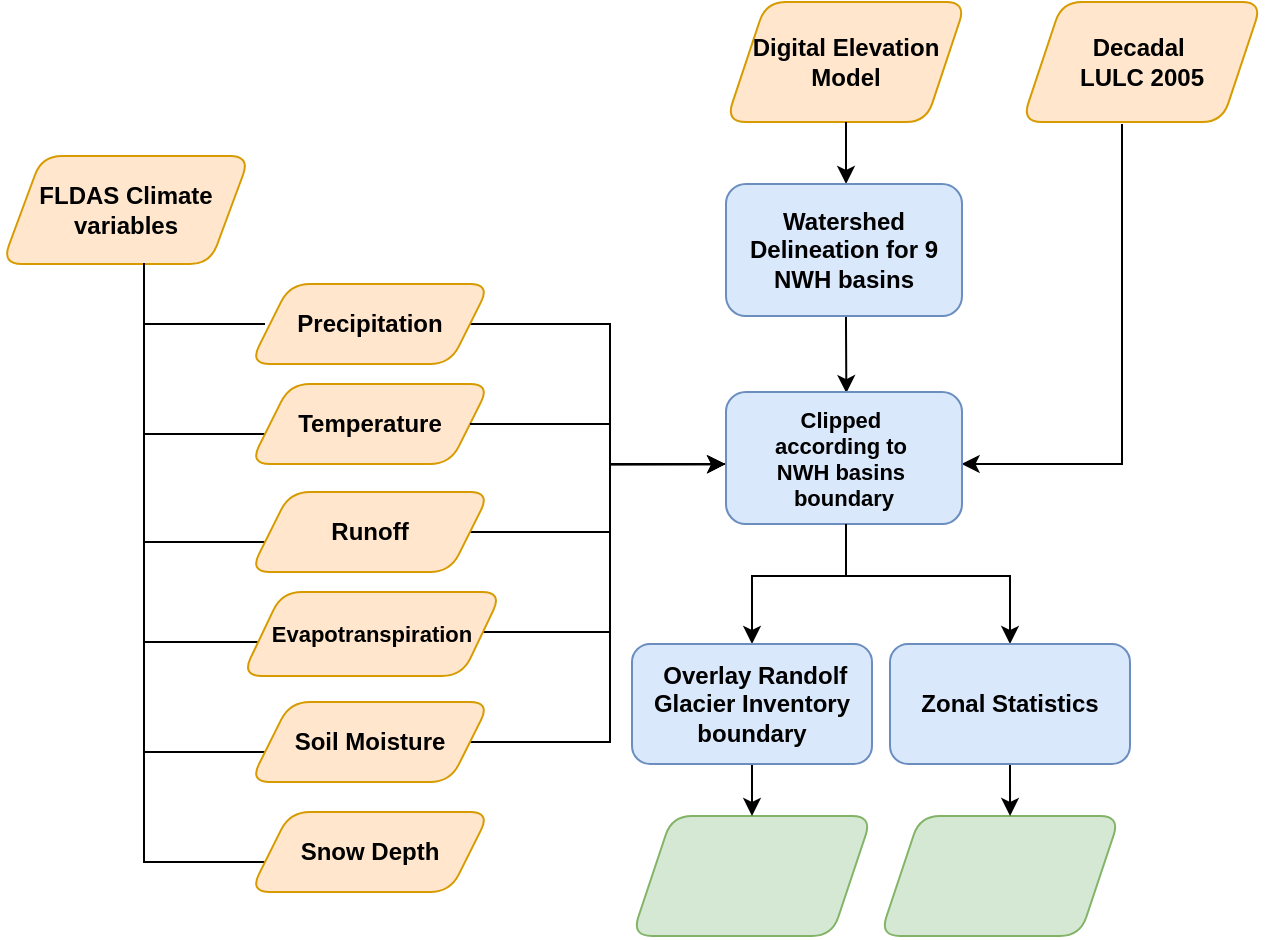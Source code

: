 <mxfile version="24.7.4">
  <diagram name="Page-1" id="QUtDIccSRgERD6ln696T">
    <mxGraphModel dx="1114" dy="600" grid="1" gridSize="10" guides="1" tooltips="1" connect="1" arrows="1" fold="1" page="1" pageScale="1" pageWidth="850" pageHeight="1100" math="0" shadow="0">
      <root>
        <mxCell id="0" />
        <mxCell id="1" parent="0" />
        <mxCell id="07gmpoXII292DJnsWcgK-1" value="FLDAS Climate variables" style="shape=parallelogram;perimeter=parallelogramPerimeter;whiteSpace=wrap;html=1;fixedSize=1;rounded=1;glass=0;strokeWidth=1;shadow=0;fillColor=#ffe6cc;strokeColor=#d79b00;fontStyle=1" parent="1" vertex="1">
          <mxGeometry x="50" y="180" width="124" height="54" as="geometry" />
        </mxCell>
        <mxCell id="07gmpoXII292DJnsWcgK-2" value="" style="shape=partialRectangle;whiteSpace=wrap;html=1;bottom=0;right=0;fillColor=none;rotation=-90;fontStyle=1" parent="1" vertex="1">
          <mxGeometry x="136" y="219" width="30" height="60" as="geometry" />
        </mxCell>
        <mxCell id="07gmpoXII292DJnsWcgK-3" style="edgeStyle=orthogonalEdgeStyle;rounded=0;orthogonalLoop=1;jettySize=auto;html=1;entryX=0;entryY=0.5;entryDx=0;entryDy=0;fontStyle=1" parent="1" source="07gmpoXII292DJnsWcgK-4" edge="1">
          <mxGeometry relative="1" as="geometry">
            <mxPoint x="422" y="334" as="targetPoint" />
            <Array as="points">
              <mxPoint x="354" y="264" />
              <mxPoint x="354" y="334" />
            </Array>
          </mxGeometry>
        </mxCell>
        <mxCell id="07gmpoXII292DJnsWcgK-4" value="Precipitation" style="shape=parallelogram;perimeter=parallelogramPerimeter;whiteSpace=wrap;html=1;fixedSize=1;rounded=1;glass=0;strokeWidth=1;shadow=0;fillColor=#ffe6cc;strokeColor=#d79b00;fontStyle=1" parent="1" vertex="1">
          <mxGeometry x="174" y="244" width="120" height="40" as="geometry" />
        </mxCell>
        <mxCell id="07gmpoXII292DJnsWcgK-5" value="" style="shape=partialRectangle;whiteSpace=wrap;html=1;bottom=0;right=0;fillColor=none;rotation=-90;fontStyle=1" parent="1" vertex="1">
          <mxGeometry x="122" y="260" width="58" height="60" as="geometry" />
        </mxCell>
        <mxCell id="07gmpoXII292DJnsWcgK-6" value="Temperature" style="shape=parallelogram;perimeter=parallelogramPerimeter;whiteSpace=wrap;html=1;fixedSize=1;rounded=1;glass=0;strokeWidth=1;shadow=0;fillColor=#ffe6cc;strokeColor=#d79b00;fontStyle=1" parent="1" vertex="1">
          <mxGeometry x="174" y="294" width="120" height="40" as="geometry" />
        </mxCell>
        <mxCell id="07gmpoXII292DJnsWcgK-7" value="" style="shape=partialRectangle;whiteSpace=wrap;html=1;bottom=0;right=0;fillColor=none;rotation=-90;fontStyle=1" parent="1" vertex="1">
          <mxGeometry x="122" y="314" width="58" height="60" as="geometry" />
        </mxCell>
        <mxCell id="07gmpoXII292DJnsWcgK-8" style="edgeStyle=orthogonalEdgeStyle;rounded=0;orthogonalLoop=1;jettySize=auto;html=1;fontStyle=1" parent="1" source="07gmpoXII292DJnsWcgK-9" edge="1">
          <mxGeometry relative="1" as="geometry">
            <Array as="points">
              <mxPoint x="354" y="368" />
              <mxPoint x="354" y="334" />
            </Array>
            <mxPoint x="422" y="334" as="targetPoint" />
          </mxGeometry>
        </mxCell>
        <mxCell id="07gmpoXII292DJnsWcgK-9" value="Runoff" style="shape=parallelogram;perimeter=parallelogramPerimeter;whiteSpace=wrap;html=1;fixedSize=1;rounded=1;glass=0;strokeWidth=1;shadow=0;fillColor=#ffe6cc;strokeColor=#d79b00;fontStyle=1" parent="1" vertex="1">
          <mxGeometry x="174" y="348" width="120" height="40" as="geometry" />
        </mxCell>
        <mxCell id="07gmpoXII292DJnsWcgK-10" value="" style="shape=partialRectangle;whiteSpace=wrap;html=1;bottom=0;right=0;fillColor=none;rotation=-90;fontStyle=1" parent="1" vertex="1">
          <mxGeometry x="122" y="364" width="58" height="60" as="geometry" />
        </mxCell>
        <mxCell id="07gmpoXII292DJnsWcgK-11" style="edgeStyle=orthogonalEdgeStyle;rounded=0;orthogonalLoop=1;jettySize=auto;html=1;fontStyle=1;entryX=-0.002;entryY=0.547;entryDx=0;entryDy=0;entryPerimeter=0;" parent="1" source="07gmpoXII292DJnsWcgK-12" edge="1" target="MAml1XfjMAZWZLBs70uh-9">
          <mxGeometry relative="1" as="geometry">
            <mxPoint x="464" y="334" as="targetPoint" />
            <Array as="points">
              <mxPoint x="354" y="418" />
              <mxPoint x="354" y="334" />
            </Array>
          </mxGeometry>
        </mxCell>
        <mxCell id="07gmpoXII292DJnsWcgK-12" value="&lt;font style=&quot;font-size: 11px;&quot;&gt;Evapotranspiration&lt;/font&gt;" style="shape=parallelogram;perimeter=parallelogramPerimeter;whiteSpace=wrap;html=1;fixedSize=1;rounded=1;glass=0;strokeWidth=1;shadow=0;fillColor=#ffe6cc;strokeColor=#d79b00;fontStyle=1" parent="1" vertex="1">
          <mxGeometry x="170" y="398" width="130" height="42" as="geometry" />
        </mxCell>
        <mxCell id="07gmpoXII292DJnsWcgK-13" value="" style="shape=partialRectangle;whiteSpace=wrap;html=1;bottom=0;right=0;fillColor=none;rotation=-90;fontStyle=1" parent="1" vertex="1">
          <mxGeometry x="122" y="419" width="58" height="60" as="geometry" />
        </mxCell>
        <mxCell id="07gmpoXII292DJnsWcgK-14" style="edgeStyle=orthogonalEdgeStyle;rounded=0;orthogonalLoop=1;jettySize=auto;html=1;fontStyle=1;entryX=-0.004;entryY=0.548;entryDx=0;entryDy=0;entryPerimeter=0;" parent="1" source="07gmpoXII292DJnsWcgK-15" edge="1" target="MAml1XfjMAZWZLBs70uh-9">
          <mxGeometry relative="1" as="geometry">
            <mxPoint x="400" y="350" as="targetPoint" />
            <Array as="points">
              <mxPoint x="354" y="473" />
              <mxPoint x="354" y="334" />
            </Array>
          </mxGeometry>
        </mxCell>
        <mxCell id="07gmpoXII292DJnsWcgK-15" value="Soil Moisture" style="shape=parallelogram;perimeter=parallelogramPerimeter;whiteSpace=wrap;html=1;fixedSize=1;rounded=1;glass=0;strokeWidth=1;shadow=0;fillColor=#ffe6cc;strokeColor=#d79b00;fontStyle=1" parent="1" vertex="1">
          <mxGeometry x="174" y="453" width="120" height="40" as="geometry" />
        </mxCell>
        <mxCell id="07gmpoXII292DJnsWcgK-18" value="" style="edgeStyle=orthogonalEdgeStyle;rounded=0;orthogonalLoop=1;jettySize=auto;html=1;entryX=0.51;entryY=0.008;entryDx=0;entryDy=0;entryPerimeter=0;fontStyle=1" parent="1" target="MAml1XfjMAZWZLBs70uh-9" edge="1">
          <mxGeometry relative="1" as="geometry">
            <Array as="points">
              <mxPoint x="472" y="264" />
              <mxPoint x="472" y="264" />
            </Array>
            <mxPoint x="472" y="244" as="sourcePoint" />
            <mxPoint x="472" y="304" as="targetPoint" />
          </mxGeometry>
        </mxCell>
        <mxCell id="07gmpoXII292DJnsWcgK-20" value="" style="edgeStyle=orthogonalEdgeStyle;rounded=0;orthogonalLoop=1;jettySize=auto;html=1;entryX=0.5;entryY=0;entryDx=0;entryDy=0;fontStyle=1" parent="1" target="07gmpoXII292DJnsWcgK-25" edge="1">
          <mxGeometry relative="1" as="geometry">
            <Array as="points">
              <mxPoint x="472" y="390" />
              <mxPoint x="554" y="390" />
            </Array>
            <mxPoint x="472" y="364" as="sourcePoint" />
          </mxGeometry>
        </mxCell>
        <mxCell id="07gmpoXII292DJnsWcgK-22" style="edgeStyle=orthogonalEdgeStyle;rounded=0;orthogonalLoop=1;jettySize=auto;html=1;exitX=1;exitY=0.5;exitDx=0;exitDy=0;fontStyle=1;entryX=-0.003;entryY=0.545;entryDx=0;entryDy=0;entryPerimeter=0;" parent="1" source="07gmpoXII292DJnsWcgK-6" target="MAml1XfjMAZWZLBs70uh-9" edge="1">
          <mxGeometry relative="1" as="geometry">
            <mxPoint x="410" y="334" as="targetPoint" />
            <mxPoint x="294" y="314" as="sourcePoint" />
            <Array as="points">
              <mxPoint x="354" y="314" />
              <mxPoint x="354" y="334" />
              <mxPoint x="410" y="334" />
            </Array>
          </mxGeometry>
        </mxCell>
        <mxCell id="07gmpoXII292DJnsWcgK-24" value="" style="shape=parallelogram;perimeter=parallelogramPerimeter;whiteSpace=wrap;html=1;fixedSize=1;rounded=1;glass=0;strokeWidth=1;shadow=0;fillColor=#d5e8d4;strokeColor=#82b366;fontStyle=1" parent="1" vertex="1">
          <mxGeometry x="489" y="510" width="120" height="60" as="geometry" />
        </mxCell>
        <mxCell id="MAml1XfjMAZWZLBs70uh-12" style="edgeStyle=orthogonalEdgeStyle;rounded=0;orthogonalLoop=1;jettySize=auto;html=1;entryX=0.542;entryY=0;entryDx=0;entryDy=0;entryPerimeter=0;fontStyle=1" parent="1" source="07gmpoXII292DJnsWcgK-25" target="07gmpoXII292DJnsWcgK-24" edge="1">
          <mxGeometry relative="1" as="geometry" />
        </mxCell>
        <mxCell id="07gmpoXII292DJnsWcgK-25" value="Zonal Statistics" style="whiteSpace=wrap;html=1;rounded=1;glass=0;strokeWidth=1;shadow=0;fillColor=#dae8fc;strokeColor=#6c8ebf;fontStyle=1" parent="1" vertex="1">
          <mxGeometry x="494" y="424" width="120" height="60" as="geometry" />
        </mxCell>
        <mxCell id="07gmpoXII292DJnsWcgK-26" value="" style="shape=partialRectangle;whiteSpace=wrap;html=1;bottom=0;right=0;fillColor=none;rotation=-90;fontStyle=1" parent="1" vertex="1">
          <mxGeometry x="122" y="474" width="58" height="60" as="geometry" />
        </mxCell>
        <mxCell id="07gmpoXII292DJnsWcgK-27" value="Snow Depth" style="shape=parallelogram;perimeter=parallelogramPerimeter;whiteSpace=wrap;html=1;fixedSize=1;rounded=1;glass=0;strokeWidth=1;shadow=0;fillColor=#ffe6cc;strokeColor=#d79b00;fontStyle=1" parent="1" vertex="1">
          <mxGeometry x="174" y="508" width="120" height="40" as="geometry" />
        </mxCell>
        <mxCell id="07gmpoXII292DJnsWcgK-28" style="edgeStyle=orthogonalEdgeStyle;rounded=0;orthogonalLoop=1;jettySize=auto;html=1;entryX=0.998;entryY=0.536;entryDx=0;entryDy=0;entryPerimeter=0;fontStyle=1" parent="1" target="MAml1XfjMAZWZLBs70uh-9" edge="1">
          <mxGeometry relative="1" as="geometry">
            <Array as="points">
              <mxPoint x="610" y="334" />
              <mxPoint x="530" y="334" />
            </Array>
            <mxPoint x="610" y="164" as="sourcePoint" />
            <mxPoint x="522" y="334" as="targetPoint" />
          </mxGeometry>
        </mxCell>
        <mxCell id="07gmpoXII292DJnsWcgK-31" value="" style="shape=parallelogram;perimeter=parallelogramPerimeter;whiteSpace=wrap;html=1;fixedSize=1;rounded=1;glass=0;strokeWidth=1;shadow=0;fillColor=#d5e8d4;strokeColor=#82b366;fontStyle=1" parent="1" vertex="1">
          <mxGeometry x="365" y="510" width="120" height="60" as="geometry" />
        </mxCell>
        <mxCell id="MAml1XfjMAZWZLBs70uh-5" value="Digital Elevation Model" style="shape=parallelogram;perimeter=parallelogramPerimeter;whiteSpace=wrap;html=1;fixedSize=1;rounded=1;glass=0;strokeWidth=1;shadow=0;fillColor=#ffe6cc;strokeColor=#d79b00;fontStyle=1" parent="1" vertex="1">
          <mxGeometry x="412" y="103.02" width="120" height="60" as="geometry" />
        </mxCell>
        <mxCell id="MAml1XfjMAZWZLBs70uh-6" style="edgeStyle=orthogonalEdgeStyle;rounded=0;orthogonalLoop=1;jettySize=auto;html=1;entryX=0.592;entryY=-0.067;entryDx=0;entryDy=0;entryPerimeter=0;fontStyle=1" parent="1" source="MAml1XfjMAZWZLBs70uh-5" edge="1">
          <mxGeometry relative="1" as="geometry">
            <mxPoint x="472.04" y="194.0" as="targetPoint" />
          </mxGeometry>
        </mxCell>
        <mxCell id="MAml1XfjMAZWZLBs70uh-8" value="Watershed Delineation for 9 NWH basins" style="rounded=1;whiteSpace=wrap;html=1;fontSize=12;glass=0;strokeWidth=1;shadow=0;fillColor=#dae8fc;strokeColor=#6c8ebf;fontStyle=1" parent="1" vertex="1">
          <mxGeometry x="412" y="194" width="118" height="66" as="geometry" />
        </mxCell>
        <mxCell id="MAml1XfjMAZWZLBs70uh-9" value="&lt;font style=&quot;font-size: 11px;&quot;&gt;Clipped&amp;nbsp;&lt;/font&gt;&lt;div style=&quot;font-size: 11px;&quot;&gt;according to&amp;nbsp;&lt;/div&gt;&lt;div style=&quot;font-size: 11px;&quot;&gt;NWH basins&amp;nbsp;&lt;/div&gt;&lt;div style=&quot;font-size: 11px;&quot;&gt;boundary&lt;/div&gt;" style="rounded=1;whiteSpace=wrap;html=1;fontSize=12;glass=0;strokeWidth=1;shadow=0;fillColor=#dae8fc;strokeColor=#6c8ebf;fontStyle=1" parent="1" vertex="1">
          <mxGeometry x="412" y="298" width="118" height="66" as="geometry" />
        </mxCell>
        <mxCell id="MAml1XfjMAZWZLBs70uh-10" value="" style="edgeStyle=orthogonalEdgeStyle;rounded=0;orthogonalLoop=1;jettySize=auto;html=1;entryX=0.5;entryY=0;entryDx=0;entryDy=0;exitX=0.5;exitY=1;exitDx=0;exitDy=0;fontStyle=1" parent="1" target="07gmpoXII292DJnsWcgK-32" edge="1">
          <mxGeometry relative="1" as="geometry">
            <mxPoint x="472" y="364" as="sourcePoint" />
            <mxPoint x="426" y="405" as="targetPoint" />
            <Array as="points">
              <mxPoint x="472" y="390" />
            </Array>
          </mxGeometry>
        </mxCell>
        <mxCell id="MAml1XfjMAZWZLBs70uh-11" style="edgeStyle=orthogonalEdgeStyle;rounded=0;orthogonalLoop=1;jettySize=auto;html=1;exitX=0.5;exitY=1;exitDx=0;exitDy=0;entryX=0.5;entryY=0;entryDx=0;entryDy=0;fontStyle=1" parent="1" source="07gmpoXII292DJnsWcgK-32" target="07gmpoXII292DJnsWcgK-31" edge="1">
          <mxGeometry relative="1" as="geometry" />
        </mxCell>
        <mxCell id="07gmpoXII292DJnsWcgK-32" value="&amp;nbsp;Overlay Randolf Glacier Inventory boundary" style="whiteSpace=wrap;html=1;rounded=1;glass=0;strokeWidth=1;shadow=0;fillColor=#dae8fc;strokeColor=#6c8ebf;fontStyle=1" parent="1" vertex="1">
          <mxGeometry x="365" y="424" width="120" height="60" as="geometry" />
        </mxCell>
        <mxCell id="MAml1XfjMAZWZLBs70uh-13" value="Decadal&amp;nbsp;&lt;div&gt;LULC 2005&lt;/div&gt;" style="shape=parallelogram;perimeter=parallelogramPerimeter;whiteSpace=wrap;html=1;fixedSize=1;rounded=1;glass=0;strokeWidth=1;shadow=0;fillColor=#ffe6cc;strokeColor=#d79b00;fontStyle=1" parent="1" vertex="1">
          <mxGeometry x="560" y="103.02" width="120" height="60" as="geometry" />
        </mxCell>
      </root>
    </mxGraphModel>
  </diagram>
</mxfile>
